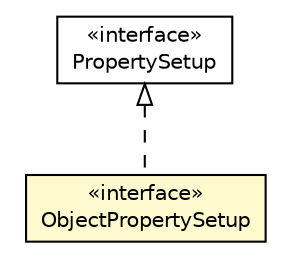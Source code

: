 #!/usr/local/bin/dot
#
# Class diagram 
# Generated by UMLGraph version R5_6-24-gf6e263 (http://www.umlgraph.org/)
#

digraph G {
	edge [fontname="Helvetica",fontsize=10,labelfontname="Helvetica",labelfontsize=10];
	node [fontname="Helvetica",fontsize=10,shape=plaintext];
	nodesep=0.25;
	ranksep=0.5;
	// org.universAAL.middleware.rdf.PropertySetup
	c6149850 [label=<<table title="org.universAAL.middleware.rdf.PropertySetup" border="0" cellborder="1" cellspacing="0" cellpadding="2" port="p" href="../rdf/PropertySetup.html">
		<tr><td><table border="0" cellspacing="0" cellpadding="1">
<tr><td align="center" balign="center"> &#171;interface&#187; </td></tr>
<tr><td align="center" balign="center"> PropertySetup </td></tr>
		</table></td></tr>
		</table>>, URL="../rdf/PropertySetup.html", fontname="Helvetica", fontcolor="black", fontsize=10.0];
	// org.universAAL.middleware.owl.ObjectPropertySetup
	c6149913 [label=<<table title="org.universAAL.middleware.owl.ObjectPropertySetup" border="0" cellborder="1" cellspacing="0" cellpadding="2" port="p" bgcolor="lemonChiffon" href="./ObjectPropertySetup.html">
		<tr><td><table border="0" cellspacing="0" cellpadding="1">
<tr><td align="center" balign="center"> &#171;interface&#187; </td></tr>
<tr><td align="center" balign="center"> ObjectPropertySetup </td></tr>
		</table></td></tr>
		</table>>, URL="./ObjectPropertySetup.html", fontname="Helvetica", fontcolor="black", fontsize=10.0];
	//org.universAAL.middleware.owl.ObjectPropertySetup implements org.universAAL.middleware.rdf.PropertySetup
	c6149850:p -> c6149913:p [dir=back,arrowtail=empty,style=dashed];
}

